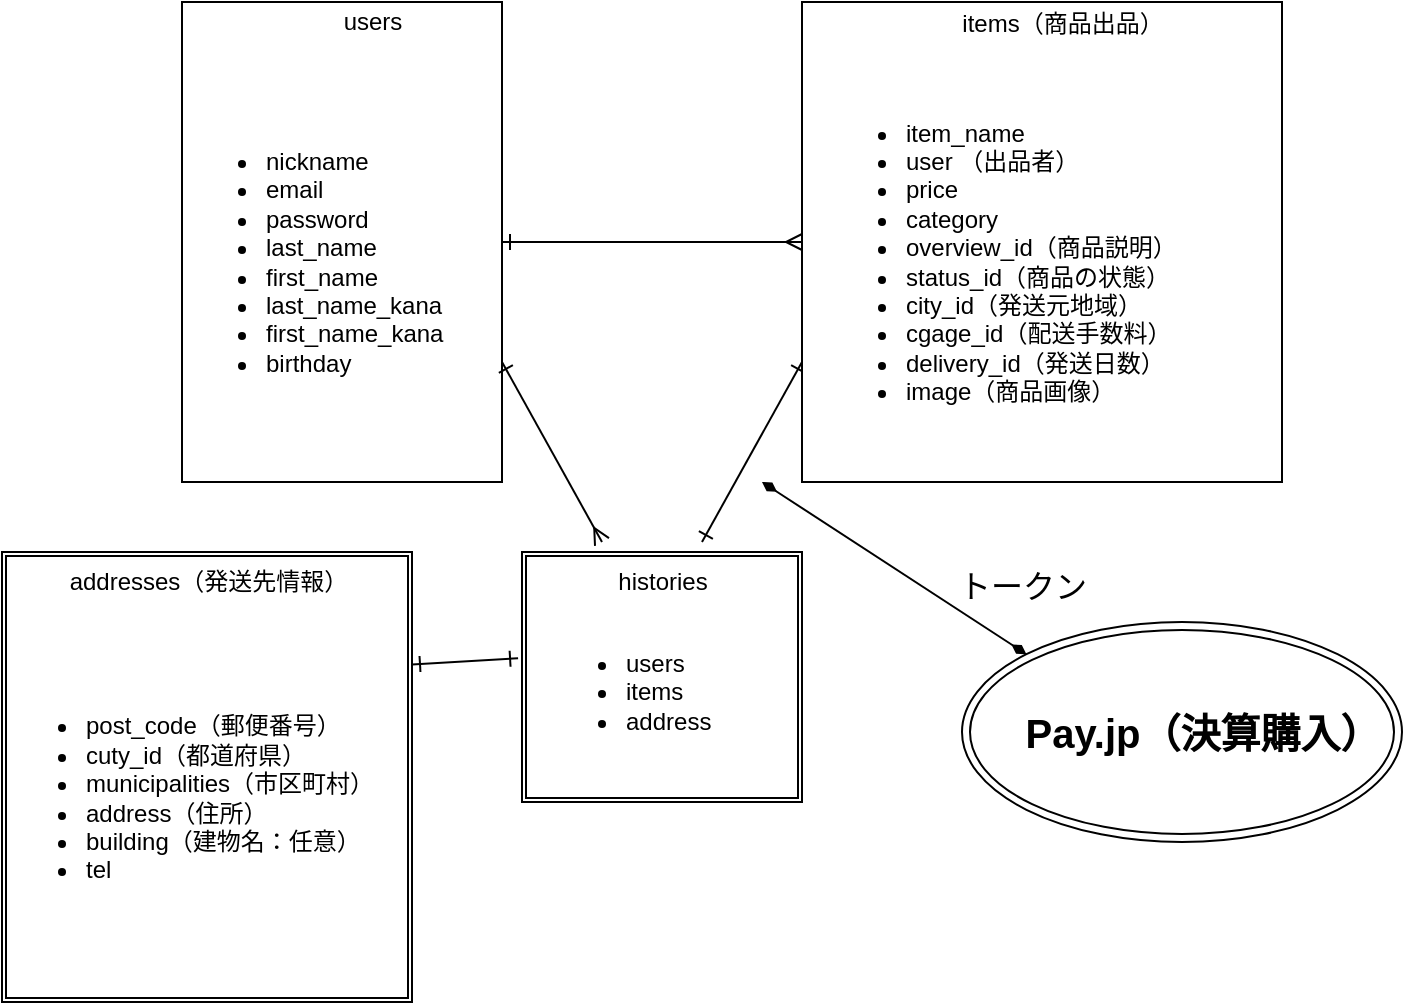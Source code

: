 <mxfile>
    <diagram id="fYaa-EfK72oNWuLgfd2z" name="ページ1">
        <mxGraphModel dx="1283" dy="875" grid="1" gridSize="10" guides="1" tooltips="1" connect="1" arrows="1" fold="1" page="1" pageScale="1" pageWidth="827" pageHeight="1169" math="0" shadow="0">
            <root>
                <mxCell id="0"/>
                <mxCell id="1" parent="0"/>
                <mxCell id="45" style="edgeStyle=none;html=1;exitX=1;exitY=0.5;exitDx=0;exitDy=0;entryX=0;entryY=0.5;entryDx=0;entryDy=0;fontSize=20;startArrow=ERone;startFill=0;endArrow=ERmany;endFill=0;" edge="1" parent="1" source="2" target="5">
                    <mxGeometry relative="1" as="geometry"/>
                </mxCell>
                <mxCell id="2" value="" style="rounded=0;whiteSpace=wrap;html=1;" vertex="1" parent="1">
                    <mxGeometry x="160" y="400" width="160" height="240" as="geometry"/>
                </mxCell>
                <mxCell id="3" value="users" style="text;html=1;align=center;verticalAlign=middle;resizable=0;points=[];autosize=1;strokeColor=none;" vertex="1" parent="1">
                    <mxGeometry x="235" y="400" width="40" height="20" as="geometry"/>
                </mxCell>
                <mxCell id="48" style="edgeStyle=none;html=1;exitX=0;exitY=0.75;exitDx=0;exitDy=0;fontSize=20;startArrow=ERone;startFill=0;endArrow=ERone;endFill=0;" edge="1" parent="1" source="5">
                    <mxGeometry relative="1" as="geometry">
                        <mxPoint x="420" y="670" as="targetPoint"/>
                    </mxGeometry>
                </mxCell>
                <mxCell id="5" value="" style="whiteSpace=wrap;html=1;" vertex="1" parent="1">
                    <mxGeometry x="470" y="400" width="240" height="240" as="geometry"/>
                </mxCell>
                <mxCell id="6" value="items（商品出品）" style="text;html=1;align=center;verticalAlign=middle;resizable=0;points=[];autosize=1;strokeColor=none;" vertex="1" parent="1">
                    <mxGeometry x="540" y="401" width="120" height="20" as="geometry"/>
                </mxCell>
                <mxCell id="13" value="&lt;ul&gt;&lt;li&gt;item_name&lt;/li&gt;&lt;li&gt;user （出品者）&lt;/li&gt;&lt;li&gt;price&lt;/li&gt;&lt;li&gt;category&lt;/li&gt;&lt;li&gt;overview_id（商品説明）&lt;/li&gt;&lt;li&gt;status_id（商品の状態）&lt;/li&gt;&lt;li&gt;city_id（発送元地域）&lt;/li&gt;&lt;li&gt;cgage_id（配送手数料）&lt;/li&gt;&lt;li&gt;delivery_id（発送日数）&lt;/li&gt;&lt;li&gt;image（商品画像）&lt;/li&gt;&lt;/ul&gt;" style="text;strokeColor=none;fillColor=none;html=1;whiteSpace=wrap;verticalAlign=middle;overflow=hidden;" vertex="1" parent="1">
                    <mxGeometry x="480" y="420" width="220" height="220" as="geometry"/>
                </mxCell>
                <mxCell id="47" style="edgeStyle=none;html=1;exitX=1;exitY=0.75;exitDx=0;exitDy=0;fontSize=20;startArrow=ERone;startFill=0;endArrow=ERmany;endFill=0;" edge="1" parent="1" source="14">
                    <mxGeometry relative="1" as="geometry">
                        <mxPoint x="370" y="670" as="targetPoint"/>
                    </mxGeometry>
                </mxCell>
                <mxCell id="14" value="&lt;ul&gt;&lt;li&gt;nickname&lt;/li&gt;&lt;li&gt;email&lt;/li&gt;&lt;li&gt;password&lt;/li&gt;&lt;li&gt;last_name&lt;/li&gt;&lt;li&gt;first_name&lt;/li&gt;&lt;li&gt;last_name_kana&lt;/li&gt;&lt;li&gt;first_name_kana&lt;/li&gt;&lt;li&gt;birthday&lt;/li&gt;&lt;/ul&gt;" style="text;strokeColor=none;fillColor=none;html=1;whiteSpace=wrap;verticalAlign=middle;overflow=hidden;" vertex="1" parent="1">
                    <mxGeometry x="160" y="430" width="160" height="200" as="geometry"/>
                </mxCell>
                <mxCell id="15" value="" style="shape=ext;double=1;rounded=0;whiteSpace=wrap;html=1;" vertex="1" parent="1">
                    <mxGeometry x="330" y="675" width="140" height="125" as="geometry"/>
                </mxCell>
                <mxCell id="17" value="histories" style="text;html=1;align=center;verticalAlign=middle;resizable=0;points=[];autosize=1;strokeColor=none;" vertex="1" parent="1">
                    <mxGeometry x="370" y="680" width="60" height="20" as="geometry"/>
                </mxCell>
                <mxCell id="18" value="&lt;ul&gt;&lt;li&gt;users&lt;/li&gt;&lt;li&gt;items&lt;/li&gt;&lt;li&gt;address&lt;/li&gt;&lt;/ul&gt;" style="text;strokeColor=none;fillColor=none;html=1;whiteSpace=wrap;verticalAlign=middle;overflow=hidden;" vertex="1" parent="1">
                    <mxGeometry x="340" y="700" width="120" height="90" as="geometry"/>
                </mxCell>
                <mxCell id="57" style="edgeStyle=none;html=1;exitX=1;exitY=0.25;exitDx=0;exitDy=0;entryX=-0.014;entryY=0.425;entryDx=0;entryDy=0;entryPerimeter=0;fontSize=13;startArrow=ERone;startFill=0;endArrow=ERone;endFill=0;" edge="1" parent="1" source="19" target="15">
                    <mxGeometry relative="1" as="geometry"/>
                </mxCell>
                <mxCell id="19" value="" style="shape=ext;double=1;rounded=0;whiteSpace=wrap;html=1;" vertex="1" parent="1">
                    <mxGeometry x="70" y="675" width="205" height="225" as="geometry"/>
                </mxCell>
                <mxCell id="20" value="addresses（発送先情報）" style="text;html=1;align=center;verticalAlign=middle;resizable=0;points=[];autosize=1;strokeColor=none;" vertex="1" parent="1">
                    <mxGeometry x="97.5" y="680" width="150" height="20" as="geometry"/>
                </mxCell>
                <mxCell id="21" value="&lt;ul&gt;&lt;li&gt;post_code（郵便番号）&lt;/li&gt;&lt;li&gt;cuty_id（都道府県）&lt;/li&gt;&lt;li&gt;municipalities（市区町村）&lt;/li&gt;&lt;li&gt;address（住所）&lt;/li&gt;&lt;li&gt;building（建物名：任意）&lt;/li&gt;&lt;li&gt;tel&lt;/li&gt;&lt;/ul&gt;" style="text;strokeColor=none;fillColor=none;html=1;whiteSpace=wrap;verticalAlign=middle;overflow=hidden;" vertex="1" parent="1">
                    <mxGeometry x="70" y="705" width="190" height="185" as="geometry"/>
                </mxCell>
                <mxCell id="35" style="edgeStyle=none;html=1;exitX=0;exitY=0;exitDx=0;exitDy=0;fontSize=20;startArrow=diamondThin;startFill=1;endArrow=diamondThin;endFill=1;" edge="1" parent="1" source="32">
                    <mxGeometry relative="1" as="geometry">
                        <mxPoint x="450" y="640" as="targetPoint"/>
                    </mxGeometry>
                </mxCell>
                <mxCell id="32" value="" style="ellipse;shape=doubleEllipse;whiteSpace=wrap;html=1;" vertex="1" parent="1">
                    <mxGeometry x="550" y="710" width="220" height="110" as="geometry"/>
                </mxCell>
                <mxCell id="33" value="Pay.jp（決算購入）" style="text;strokeColor=none;fillColor=none;html=1;fontSize=20;fontStyle=1;verticalAlign=middle;align=center;" vertex="1" parent="1">
                    <mxGeometry x="650" y="745" width="40" height="40" as="geometry"/>
                </mxCell>
                <mxCell id="36" value="&lt;font style=&quot;font-size: 16px&quot;&gt;トークン&lt;/font&gt;" style="text;html=1;align=center;verticalAlign=middle;resizable=0;points=[];autosize=1;strokeColor=none;fontSize=20;" vertex="1" parent="1">
                    <mxGeometry x="540" y="675" width="80" height="30" as="geometry"/>
                </mxCell>
            </root>
        </mxGraphModel>
    </diagram>
</mxfile>